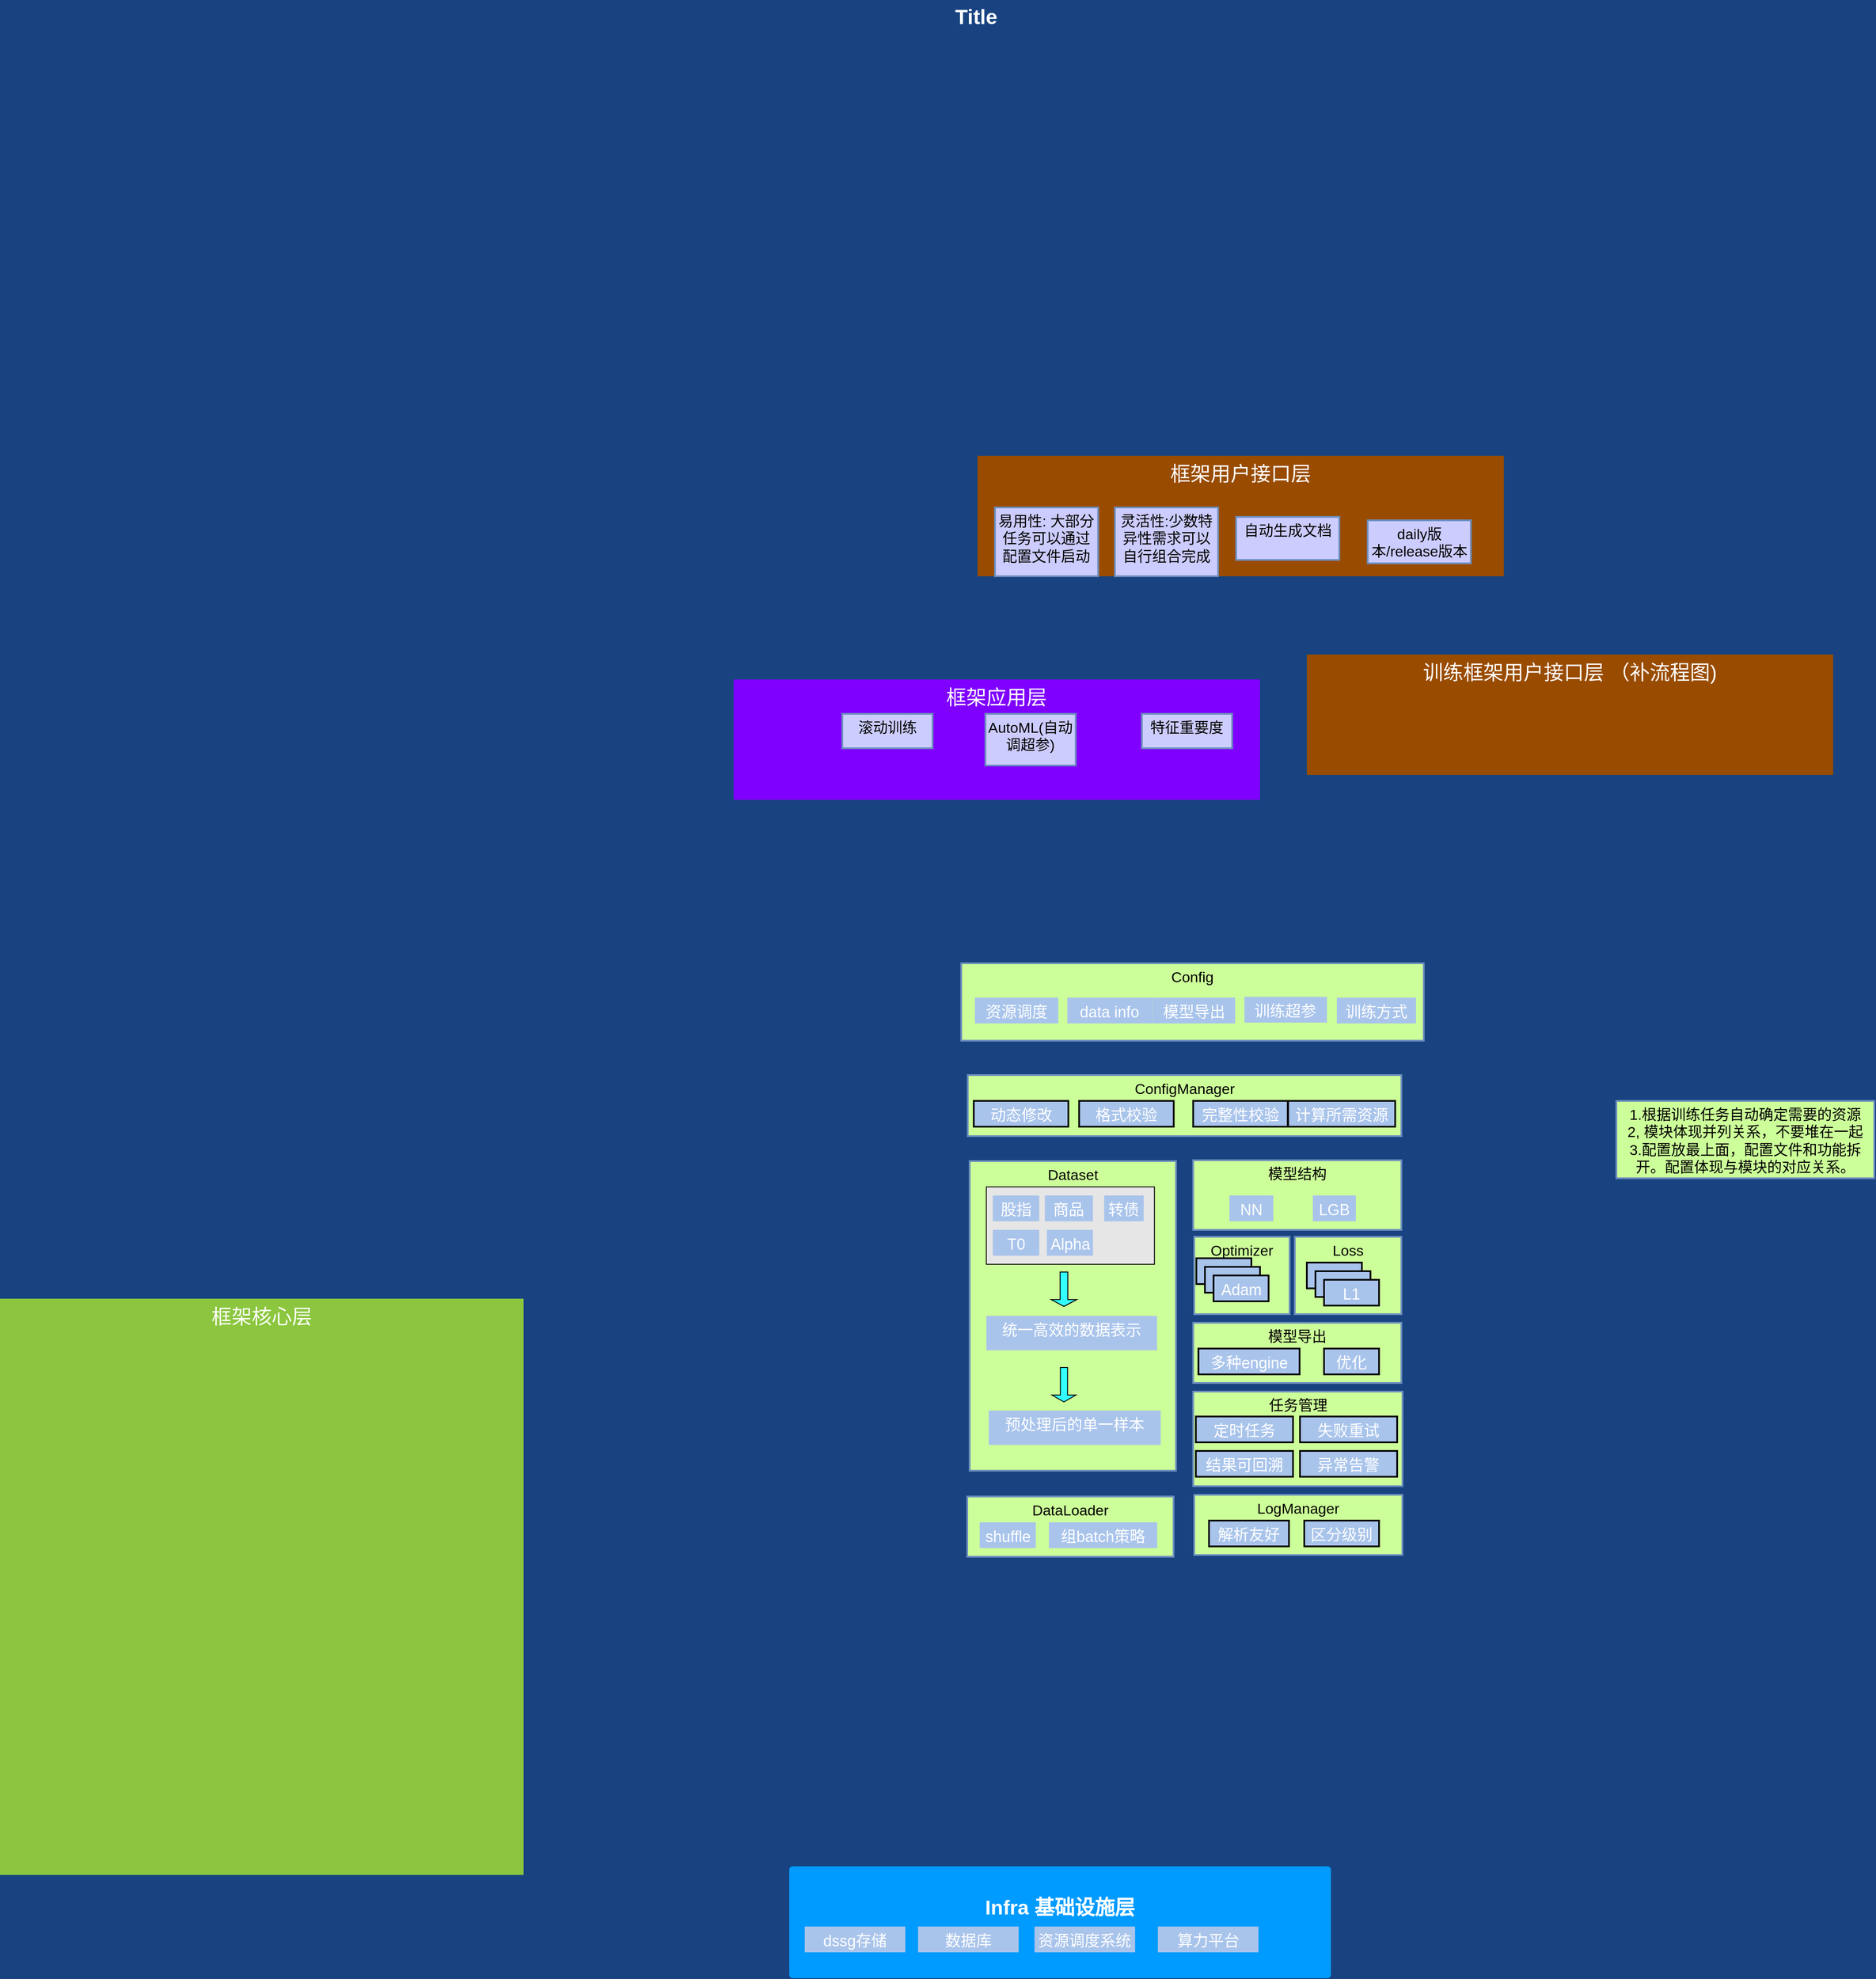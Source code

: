 <mxfile version="20.5.1" type="github">
  <diagram name="Page-1" id="7a6c530e-6e37-e111-ec74-82921da8cc10">
    <mxGraphModel dx="3242.5" dy="762" grid="1" gridSize="10" guides="1" tooltips="1" connect="1" arrows="1" fold="1" page="1" pageScale="1.5" pageWidth="1169" pageHeight="826" background="#184380" math="0" shadow="0">
      <root>
        <mxCell id="0" style=";html=1;" />
        <mxCell id="1" style=";html=1;" parent="0" />
        <mxCell id="kwQJGnW7rMRghw4AtgN5-2" value="&lt;h3&gt;Infra 基础设施层&lt;/h3&gt;" style="whiteSpace=wrap;html=1;rounded=1;shadow=0;strokeColor=none;strokeWidth=2;fillColor=#009BFF;fontSize=20;fontColor=#FFFFFF;align=center;arcSize=3;verticalAlign=top;spacingTop=4;" parent="1" vertex="1">
          <mxGeometry x="658" y="2210" width="630" height="130" as="geometry" />
        </mxCell>
        <mxCell id="23046e2b9bb16c14-84" value="&lt;font style=&quot;font-size: 18px;&quot;&gt;dssg存储&lt;/font&gt;" style="rounded=0;whiteSpace=wrap;html=1;shadow=0;strokeWidth=2;fillColor=#A9C4EB;fontSize=12;fontColor=#FFFFFF;align=center;strokeColor=none;arcSize=6;verticalAlign=top;" parent="1" vertex="1">
          <mxGeometry x="676" y="2280" width="117" height="30" as="geometry" />
        </mxCell>
        <mxCell id="23046e2b9bb16c14-113" value="Title" style="text;strokeColor=none;fillColor=none;html=1;fontSize=24;fontStyle=1;verticalAlign=middle;align=center;rounded=0;shadow=0;fontColor=#FFFFFF;" parent="1" vertex="1">
          <mxGeometry x="120" y="40" width="1510" height="40" as="geometry" />
        </mxCell>
        <mxCell id="kwQJGnW7rMRghw4AtgN5-5" value="&lt;span style=&quot;font-size: 18px;&quot;&gt;算力平台&lt;/span&gt;" style="rounded=0;whiteSpace=wrap;html=1;shadow=0;strokeWidth=2;fillColor=#A9C4EB;fontSize=12;fontColor=#FFFFFF;align=center;strokeColor=none;arcSize=6;verticalAlign=top;" parent="1" vertex="1">
          <mxGeometry x="1086.75" y="2280" width="117" height="30" as="geometry" />
        </mxCell>
        <mxCell id="kwQJGnW7rMRghw4AtgN5-6" value="&lt;font style=&quot;font-size: 23.4px;&quot;&gt;框架核心层&lt;/font&gt;" style="rounded=0;whiteSpace=wrap;html=1;shadow=0;strokeWidth=2;fillColor=#8BC63E;fontSize=12;fontColor=#FFFFFF;align=center;strokeColor=none;arcSize=6;verticalAlign=top;" parent="1" vertex="1">
          <mxGeometry x="-260" y="1550" width="609" height="670" as="geometry" />
        </mxCell>
        <mxCell id="kwQJGnW7rMRghw4AtgN5-15" value="&lt;span style=&quot;font-size: 17px;&quot;&gt;Dataset&lt;/span&gt;" style="rounded=0;whiteSpace=wrap;html=1;shadow=0;strokeWidth=2;fillColor=#CCFF99;fontSize=12;align=center;strokeColor=#6c8ebf;arcSize=6;verticalAlign=top;" parent="1" vertex="1">
          <mxGeometry x="867.81" y="1390" width="240" height="360" as="geometry" />
        </mxCell>
        <mxCell id="kwQJGnW7rMRghw4AtgN5-16" value="&lt;span style=&quot;font-size: 17px;&quot;&gt;DataLoader&lt;/span&gt;" style="rounded=0;whiteSpace=wrap;html=1;shadow=0;strokeWidth=2;fillColor=#CCFF99;fontSize=12;align=center;strokeColor=#6c8ebf;arcSize=6;verticalAlign=top;" parent="1" vertex="1">
          <mxGeometry x="865" y="1780" width="240" height="70" as="geometry" />
        </mxCell>
        <mxCell id="kwQJGnW7rMRghw4AtgN5-17" value="&lt;span style=&quot;font-size: 18px;&quot;&gt;统一高效的数据表示&lt;/span&gt;" style="rounded=0;whiteSpace=wrap;html=1;shadow=0;strokeWidth=2;fillColor=#A9C4EB;fontSize=12;fontColor=#FFFFFF;align=center;strokeColor=none;arcSize=6;verticalAlign=top;" parent="1" vertex="1">
          <mxGeometry x="887.25" y="1570" width="198.5" height="40" as="geometry" />
        </mxCell>
        <mxCell id="kwQJGnW7rMRghw4AtgN5-26" value="" style="verticalLabelPosition=bottom;verticalAlign=top;html=1;shape=mxgraph.basic.rect;fillColor2=none;strokeWidth=1;size=20;indent=5;fontSize=17;fillColor=#E6E6E6;" parent="1" vertex="1">
          <mxGeometry x="887.25" y="1420" width="195.5" height="90" as="geometry" />
        </mxCell>
        <mxCell id="kwQJGnW7rMRghw4AtgN5-18" value="&lt;span style=&quot;font-size: 18px;&quot;&gt;T0&lt;/span&gt;" style="rounded=0;whiteSpace=wrap;html=1;shadow=0;strokeWidth=2;fillColor=#A9C4EB;fontSize=12;fontColor=#FFFFFF;align=center;strokeColor=none;arcSize=6;verticalAlign=top;" parent="1" vertex="1">
          <mxGeometry x="894.75" y="1470" width="54" height="30" as="geometry" />
        </mxCell>
        <mxCell id="kwQJGnW7rMRghw4AtgN5-19" value="&lt;span style=&quot;font-size: 18px;&quot;&gt;股指&lt;/span&gt;" style="rounded=0;whiteSpace=wrap;html=1;shadow=0;strokeWidth=2;fillColor=#A9C4EB;fontSize=12;fontColor=#FFFFFF;align=center;strokeColor=none;arcSize=6;verticalAlign=top;" parent="1" vertex="1">
          <mxGeometry x="894.75" y="1430" width="54" height="30" as="geometry" />
        </mxCell>
        <mxCell id="kwQJGnW7rMRghw4AtgN5-20" value="&lt;span style=&quot;font-size: 18px;&quot;&gt;商品&lt;/span&gt;" style="rounded=0;whiteSpace=wrap;html=1;shadow=0;strokeWidth=2;fillColor=#A9C4EB;fontSize=12;fontColor=#FFFFFF;align=center;strokeColor=none;arcSize=6;verticalAlign=top;" parent="1" vertex="1">
          <mxGeometry x="955.25" y="1430" width="56" height="30" as="geometry" />
        </mxCell>
        <mxCell id="kwQJGnW7rMRghw4AtgN5-21" value="&lt;span style=&quot;font-size: 18px;&quot;&gt;Alpha&lt;/span&gt;" style="rounded=0;whiteSpace=wrap;html=1;shadow=0;strokeWidth=2;fillColor=#A9C4EB;fontSize=12;fontColor=#FFFFFF;align=center;strokeColor=none;arcSize=6;verticalAlign=top;" parent="1" vertex="1">
          <mxGeometry x="957.63" y="1470" width="53.62" height="30" as="geometry" />
        </mxCell>
        <mxCell id="kwQJGnW7rMRghw4AtgN5-25" value="&lt;span style=&quot;font-size: 18px;&quot;&gt;转债&lt;/span&gt;" style="rounded=0;whiteSpace=wrap;html=1;shadow=0;strokeWidth=2;fillColor=#A9C4EB;fontSize=12;fontColor=#FFFFFF;align=center;strokeColor=none;arcSize=6;verticalAlign=top;" parent="1" vertex="1">
          <mxGeometry x="1024.25" y="1430" width="46" height="30" as="geometry" />
        </mxCell>
        <mxCell id="kwQJGnW7rMRghw4AtgN5-30" value="" style="shape=singleArrow;direction=south;whiteSpace=wrap;html=1;fontSize=17;fillColor=#33FFFF;" parent="1" vertex="1">
          <mxGeometry x="962.5" y="1519" width="30" height="40" as="geometry" />
        </mxCell>
        <mxCell id="kwQJGnW7rMRghw4AtgN5-31" value="&lt;font style=&quot;font-size: 18px;&quot;&gt;预处理后的单一样本&lt;/font&gt;" style="rounded=0;whiteSpace=wrap;html=1;shadow=0;strokeWidth=2;fillColor=#A9C4EB;fontSize=12;fontColor=#FFFFFF;align=center;strokeColor=none;arcSize=6;verticalAlign=top;" parent="1" vertex="1">
          <mxGeometry x="890" y="1680" width="200" height="40" as="geometry" />
        </mxCell>
        <mxCell id="kwQJGnW7rMRghw4AtgN5-33" value="" style="shape=singleArrow;direction=south;whiteSpace=wrap;html=1;fontSize=17;fillColor=#33FFFF;" parent="1" vertex="1">
          <mxGeometry x="963.5" y="1630" width="28" height="40" as="geometry" />
        </mxCell>
        <mxCell id="kwQJGnW7rMRghw4AtgN5-35" value="&lt;span style=&quot;font-size: 18px;&quot;&gt;shuffle&lt;/span&gt;" style="rounded=0;whiteSpace=wrap;html=1;shadow=0;strokeWidth=2;fillColor=#A9C4EB;fontSize=12;fontColor=#FFFFFF;align=center;strokeColor=none;arcSize=6;verticalAlign=top;" parent="1" vertex="1">
          <mxGeometry x="879.5" y="1810" width="65.25" height="30" as="geometry" />
        </mxCell>
        <mxCell id="kwQJGnW7rMRghw4AtgN5-36" value="&lt;span style=&quot;font-size: 18px;&quot;&gt;组batch策略&lt;/span&gt;" style="rounded=0;whiteSpace=wrap;html=1;shadow=0;strokeWidth=2;fillColor=#A9C4EB;fontSize=12;fontColor=#FFFFFF;align=center;strokeColor=none;arcSize=6;verticalAlign=top;" parent="1" vertex="1">
          <mxGeometry x="960" y="1810" width="126" height="30" as="geometry" />
        </mxCell>
        <mxCell id="kwQJGnW7rMRghw4AtgN5-43" value="&lt;font style=&quot;font-size: 23.4px;&quot;&gt;框架应用层&lt;/font&gt;" style="rounded=0;whiteSpace=wrap;html=1;shadow=0;strokeWidth=2;fillColor=#7F00FF;fontSize=12;fontColor=#FFFFFF;align=center;strokeColor=none;arcSize=6;verticalAlign=top;" parent="1" vertex="1">
          <mxGeometry x="593.31" y="830" width="612.19" height="140" as="geometry" />
        </mxCell>
        <mxCell id="kwQJGnW7rMRghw4AtgN5-48" value="&lt;span style=&quot;font-size: 17px;&quot;&gt;滚动训练&lt;/span&gt;" style="rounded=0;whiteSpace=wrap;html=1;shadow=0;strokeWidth=2;fillColor=#CCCCFF;fontSize=12;align=center;strokeColor=#6c8ebf;arcSize=6;verticalAlign=top;" parent="1" vertex="1">
          <mxGeometry x="719.67" y="870" width="105" height="40" as="geometry" />
        </mxCell>
        <mxCell id="YVUOExllKkYq9agr7nlW-1" value="&lt;span style=&quot;font-size: 17px;&quot;&gt;特征重要度&lt;/span&gt;" style="rounded=0;whiteSpace=wrap;html=1;shadow=0;strokeWidth=2;fillColor=#CCCCFF;fontSize=12;align=center;strokeColor=#6c8ebf;arcSize=6;verticalAlign=top;" vertex="1" parent="1">
          <mxGeometry x="1068.11" y="870" width="105" height="40" as="geometry" />
        </mxCell>
        <mxCell id="YVUOExllKkYq9agr7nlW-2" value="&lt;span style=&quot;font-size: 17px;&quot;&gt;ConfigManager&lt;/span&gt;" style="rounded=0;whiteSpace=wrap;html=1;shadow=0;strokeWidth=2;fillColor=#CCFF99;fontSize=12;align=center;strokeColor=#6c8ebf;arcSize=6;verticalAlign=top;" vertex="1" parent="1">
          <mxGeometry x="865.6" y="1290" width="504.4" height="71" as="geometry" />
        </mxCell>
        <mxCell id="YVUOExllKkYq9agr7nlW-3" value="&lt;span style=&quot;font-size: 18px;&quot;&gt;格式校验&lt;/span&gt;" style="rounded=0;whiteSpace=wrap;html=1;shadow=0;strokeWidth=2;fillColor=#A9C4EB;fontSize=12;fontColor=#FFFFFF;align=center;strokeColor=default;arcSize=6;verticalAlign=top;" vertex="1" parent="1">
          <mxGeometry x="995.17" y="1320" width="110" height="30" as="geometry" />
        </mxCell>
        <mxCell id="YVUOExllKkYq9agr7nlW-4" value="&lt;span style=&quot;font-size: 18px;&quot;&gt;动态修改&lt;/span&gt;" style="rounded=0;whiteSpace=wrap;html=1;shadow=0;strokeWidth=2;fillColor=#A9C4EB;fontSize=12;fontColor=#FFFFFF;align=center;strokeColor=default;arcSize=6;verticalAlign=top;" vertex="1" parent="1">
          <mxGeometry x="872.6" y="1320" width="110" height="30" as="geometry" />
        </mxCell>
        <mxCell id="YVUOExllKkYq9agr7nlW-6" value="&lt;span style=&quot;font-size: 17px;&quot;&gt;Config&lt;/span&gt;" style="rounded=0;whiteSpace=wrap;html=1;shadow=0;strokeWidth=2;fillColor=#CCFF99;fontSize=12;align=center;strokeColor=#6c8ebf;arcSize=6;verticalAlign=top;" vertex="1" parent="1">
          <mxGeometry x="858.05" y="1160" width="537.95" height="90" as="geometry" />
        </mxCell>
        <mxCell id="YVUOExllKkYq9agr7nlW-7" value="&lt;span style=&quot;font-size: 18px;&quot;&gt;资源调度&lt;/span&gt;" style="rounded=0;whiteSpace=wrap;html=1;shadow=0;strokeWidth=2;fillColor=#A9C4EB;fontSize=12;fontColor=#FFFFFF;align=center;strokeColor=none;arcSize=6;verticalAlign=top;" vertex="1" parent="1">
          <mxGeometry x="873.91" y="1200" width="97" height="30" as="geometry" />
        </mxCell>
        <mxCell id="YVUOExllKkYq9agr7nlW-8" value="&lt;span style=&quot;font-size: 18px;&quot;&gt;训练超参&lt;/span&gt;" style="rounded=0;whiteSpace=wrap;html=1;shadow=0;strokeWidth=2;fillColor=#A9C4EB;fontSize=12;fontColor=#FFFFFF;align=center;strokeColor=none;arcSize=6;verticalAlign=top;" vertex="1" parent="1">
          <mxGeometry x="1187.41" y="1199" width="96" height="30" as="geometry" />
        </mxCell>
        <mxCell id="YVUOExllKkYq9agr7nlW-9" value="&lt;span style=&quot;font-size: 18px;&quot;&gt;完整性校验&lt;/span&gt;" style="rounded=0;whiteSpace=wrap;html=1;shadow=0;strokeWidth=2;fillColor=#A9C4EB;fontSize=12;fontColor=#FFFFFF;align=center;strokeColor=default;arcSize=6;verticalAlign=top;" vertex="1" parent="1">
          <mxGeometry x="1127.81" y="1320" width="110" height="30" as="geometry" />
        </mxCell>
        <mxCell id="YVUOExllKkYq9agr7nlW-10" value="&lt;span style=&quot;font-size: 18px;&quot;&gt;data info&lt;/span&gt;" style="rounded=0;whiteSpace=wrap;html=1;shadow=0;strokeWidth=2;fillColor=#A9C4EB;fontSize=12;fontColor=#FFFFFF;align=center;strokeColor=none;arcSize=6;verticalAlign=top;" vertex="1" parent="1">
          <mxGeometry x="981.41" y="1200" width="99" height="30" as="geometry" />
        </mxCell>
        <mxCell id="YVUOExllKkYq9agr7nlW-11" value="&lt;span style=&quot;font-size: 18px;&quot;&gt;训练方式&lt;/span&gt;" style="rounded=0;whiteSpace=wrap;html=1;shadow=0;strokeWidth=2;fillColor=#A9C4EB;fontSize=12;fontColor=#FFFFFF;align=center;strokeColor=none;arcSize=6;verticalAlign=top;" vertex="1" parent="1">
          <mxGeometry x="1294.91" y="1200" width="92.09" height="30" as="geometry" />
        </mxCell>
        <mxCell id="YVUOExllKkYq9agr7nlW-12" value="&lt;span style=&quot;font-size: 18px;&quot;&gt;模型导出&lt;/span&gt;" style="rounded=0;whiteSpace=wrap;html=1;shadow=0;strokeWidth=2;fillColor=#A9C4EB;fontSize=12;fontColor=#FFFFFF;align=center;strokeColor=none;arcSize=6;verticalAlign=top;" vertex="1" parent="1">
          <mxGeometry x="1080.6" y="1200" width="96" height="30" as="geometry" />
        </mxCell>
        <mxCell id="YVUOExllKkYq9agr7nlW-15" value="&lt;span style=&quot;font-size: 18px;&quot;&gt;计算所需资源&lt;/span&gt;" style="rounded=0;whiteSpace=wrap;html=1;shadow=0;strokeWidth=2;fillColor=#A9C4EB;fontSize=12;fontColor=#FFFFFF;align=center;strokeColor=default;arcSize=6;verticalAlign=top;" vertex="1" parent="1">
          <mxGeometry x="1238.25" y="1320" width="124.5" height="30" as="geometry" />
        </mxCell>
        <mxCell id="YVUOExllKkYq9agr7nlW-24" value="&lt;span style=&quot;font-size: 17px;&quot;&gt;AutoML(自动调超参)&lt;/span&gt;" style="rounded=0;whiteSpace=wrap;html=1;shadow=0;strokeWidth=2;fillColor=#CCCCFF;fontSize=12;align=center;strokeColor=#6c8ebf;arcSize=6;verticalAlign=top;" vertex="1" parent="1">
          <mxGeometry x="886.17" y="870" width="105" height="60" as="geometry" />
        </mxCell>
        <mxCell id="YVUOExllKkYq9agr7nlW-29" value="&lt;span style=&quot;font-size: 17px;&quot;&gt;模型结构&lt;/span&gt;" style="rounded=0;whiteSpace=wrap;html=1;shadow=0;strokeWidth=2;fillColor=#CCFF99;fontSize=12;align=center;strokeColor=#6c8ebf;arcSize=6;verticalAlign=top;" vertex="1" parent="1">
          <mxGeometry x="1127.81" y="1389" width="242.19" height="81" as="geometry" />
        </mxCell>
        <mxCell id="YVUOExllKkYq9agr7nlW-30" value="&lt;span style=&quot;font-size: 18px;&quot;&gt;NN&lt;/span&gt;" style="rounded=0;whiteSpace=wrap;html=1;shadow=0;strokeWidth=2;fillColor=#A9C4EB;fontSize=12;fontColor=#FFFFFF;align=center;strokeColor=none;arcSize=6;verticalAlign=top;" vertex="1" parent="1">
          <mxGeometry x="1170" y="1430" width="51" height="30" as="geometry" />
        </mxCell>
        <mxCell id="YVUOExllKkYq9agr7nlW-31" value="&lt;span style=&quot;font-size: 18px;&quot;&gt;LGB&lt;/span&gt;" style="rounded=0;whiteSpace=wrap;html=1;shadow=0;strokeWidth=2;fillColor=#A9C4EB;fontSize=12;fontColor=#FFFFFF;align=center;strokeColor=none;arcSize=6;verticalAlign=top;" vertex="1" parent="1">
          <mxGeometry x="1267" y="1430" width="50" height="30" as="geometry" />
        </mxCell>
        <mxCell id="YVUOExllKkYq9agr7nlW-32" value="&lt;span style=&quot;font-size: 17px;&quot;&gt;Loss&lt;/span&gt;" style="rounded=0;whiteSpace=wrap;html=1;shadow=0;strokeWidth=2;fillColor=#CCFF99;fontSize=12;align=center;strokeColor=#6c8ebf;arcSize=6;verticalAlign=top;" vertex="1" parent="1">
          <mxGeometry x="1246" y="1478" width="124" height="90" as="geometry" />
        </mxCell>
        <mxCell id="YVUOExllKkYq9agr7nlW-33" value="&lt;span style=&quot;font-size: 17px;&quot;&gt;Optimizer&lt;/span&gt;" style="rounded=0;whiteSpace=wrap;html=1;shadow=0;strokeWidth=2;fillColor=#CCFF99;fontSize=12;align=center;strokeColor=#6c8ebf;arcSize=6;verticalAlign=top;" vertex="1" parent="1">
          <mxGeometry x="1129" y="1478" width="111" height="90" as="geometry" />
        </mxCell>
        <mxCell id="YVUOExllKkYq9agr7nlW-34" value="&lt;span style=&quot;font-size: 18px;&quot;&gt;L1&lt;/span&gt;" style="rounded=0;whiteSpace=wrap;html=1;shadow=0;strokeWidth=2;fillColor=#A9C4EB;fontSize=12;fontColor=#FFFFFF;align=center;strokeColor=default;arcSize=6;verticalAlign=top;" vertex="1" parent="1">
          <mxGeometry x="1260" y="1508" width="64" height="30" as="geometry" />
        </mxCell>
        <mxCell id="YVUOExllKkYq9agr7nlW-35" value="&lt;span style=&quot;font-size: 18px;&quot;&gt;L1&lt;/span&gt;" style="rounded=0;whiteSpace=wrap;html=1;shadow=0;strokeWidth=2;fillColor=#A9C4EB;fontSize=12;fontColor=#FFFFFF;align=center;strokeColor=default;arcSize=6;verticalAlign=top;" vertex="1" parent="1">
          <mxGeometry x="1270" y="1518" width="64" height="30" as="geometry" />
        </mxCell>
        <mxCell id="YVUOExllKkYq9agr7nlW-36" value="&lt;span style=&quot;font-size: 18px;&quot;&gt;L1&lt;/span&gt;" style="rounded=0;whiteSpace=wrap;html=1;shadow=0;strokeWidth=2;fillColor=#A9C4EB;fontSize=12;fontColor=#FFFFFF;align=center;strokeColor=default;arcSize=6;verticalAlign=top;" vertex="1" parent="1">
          <mxGeometry x="1280" y="1528" width="64" height="30" as="geometry" />
        </mxCell>
        <mxCell id="YVUOExllKkYq9agr7nlW-37" value="&lt;span style=&quot;font-size: 18px;&quot;&gt;Adam&lt;/span&gt;" style="rounded=0;whiteSpace=wrap;html=1;shadow=0;strokeWidth=2;fillColor=#A9C4EB;fontSize=12;fontColor=#FFFFFF;align=center;strokeColor=default;arcSize=6;verticalAlign=top;" vertex="1" parent="1">
          <mxGeometry x="1131.5" y="1503" width="64" height="30" as="geometry" />
        </mxCell>
        <mxCell id="YVUOExllKkYq9agr7nlW-38" value="&lt;span style=&quot;font-size: 18px;&quot;&gt;Adam&lt;/span&gt;" style="rounded=0;whiteSpace=wrap;html=1;shadow=0;strokeWidth=2;fillColor=#A9C4EB;fontSize=12;fontColor=#FFFFFF;align=center;strokeColor=default;arcSize=6;verticalAlign=top;" vertex="1" parent="1">
          <mxGeometry x="1141.5" y="1513" width="64" height="30" as="geometry" />
        </mxCell>
        <mxCell id="YVUOExllKkYq9agr7nlW-39" value="&lt;span style=&quot;font-size: 18px;&quot;&gt;Adam&lt;/span&gt;" style="rounded=0;whiteSpace=wrap;html=1;shadow=0;strokeWidth=2;fillColor=#A9C4EB;fontSize=12;fontColor=#FFFFFF;align=center;strokeColor=default;arcSize=6;verticalAlign=top;" vertex="1" parent="1">
          <mxGeometry x="1151.5" y="1523" width="64" height="30" as="geometry" />
        </mxCell>
        <mxCell id="YVUOExllKkYq9agr7nlW-40" value="&lt;span style=&quot;font-size: 17px;&quot;&gt;模型导出&lt;/span&gt;" style="rounded=0;whiteSpace=wrap;html=1;shadow=0;strokeWidth=2;fillColor=#CCFF99;fontSize=12;align=center;strokeColor=#6c8ebf;arcSize=6;verticalAlign=top;" vertex="1" parent="1">
          <mxGeometry x="1127.81" y="1578" width="242.19" height="70" as="geometry" />
        </mxCell>
        <mxCell id="YVUOExllKkYq9agr7nlW-41" value="&lt;span style=&quot;font-size: 18px;&quot;&gt;多种engine&lt;/span&gt;" style="rounded=0;whiteSpace=wrap;html=1;shadow=0;strokeWidth=2;fillColor=#A9C4EB;fontSize=12;fontColor=#FFFFFF;align=center;strokeColor=default;arcSize=6;verticalAlign=top;" vertex="1" parent="1">
          <mxGeometry x="1133.9" y="1608" width="117.65" height="30" as="geometry" />
        </mxCell>
        <mxCell id="YVUOExllKkYq9agr7nlW-42" value="&lt;span style=&quot;font-size: 18px;&quot;&gt;优化&lt;/span&gt;" style="rounded=0;whiteSpace=wrap;html=1;shadow=0;strokeWidth=2;fillColor=#A9C4EB;fontSize=12;fontColor=#FFFFFF;align=center;strokeColor=default;arcSize=6;verticalAlign=top;" vertex="1" parent="1">
          <mxGeometry x="1280" y="1608" width="64" height="30" as="geometry" />
        </mxCell>
        <mxCell id="YVUOExllKkYq9agr7nlW-43" value="&lt;span style=&quot;font-size: 17px;&quot;&gt;任务管理&lt;/span&gt;" style="rounded=0;whiteSpace=wrap;html=1;shadow=0;strokeWidth=2;fillColor=#CCFF99;fontSize=12;align=center;strokeColor=#6c8ebf;arcSize=6;verticalAlign=top;" vertex="1" parent="1">
          <mxGeometry x="1127.81" y="1658" width="243.5" height="110" as="geometry" />
        </mxCell>
        <mxCell id="YVUOExllKkYq9agr7nlW-44" value="&lt;span style=&quot;font-size: 18px;&quot;&gt;结果可回溯&lt;/span&gt;" style="rounded=0;whiteSpace=wrap;html=1;shadow=0;strokeWidth=2;fillColor=#A9C4EB;fontSize=12;fontColor=#FFFFFF;align=center;strokeColor=default;arcSize=6;verticalAlign=top;" vertex="1" parent="1">
          <mxGeometry x="1130.91" y="1727" width="113" height="30" as="geometry" />
        </mxCell>
        <mxCell id="YVUOExllKkYq9agr7nlW-45" value="&lt;span style=&quot;font-size: 17px;&quot;&gt;LogManager&lt;/span&gt;" style="rounded=0;whiteSpace=wrap;html=1;shadow=0;strokeWidth=2;fillColor=#CCFF99;fontSize=12;align=center;strokeColor=#6c8ebf;arcSize=6;verticalAlign=top;" vertex="1" parent="1">
          <mxGeometry x="1129" y="1778" width="242.19" height="70" as="geometry" />
        </mxCell>
        <mxCell id="YVUOExllKkYq9agr7nlW-46" value="&lt;span style=&quot;font-size: 18px;&quot;&gt;定时任务&lt;/span&gt;" style="rounded=0;whiteSpace=wrap;html=1;shadow=0;strokeWidth=2;fillColor=#A9C4EB;fontSize=12;fontColor=#FFFFFF;align=center;strokeColor=default;arcSize=6;verticalAlign=top;" vertex="1" parent="1">
          <mxGeometry x="1130.91" y="1687" width="113" height="30" as="geometry" />
        </mxCell>
        <mxCell id="YVUOExllKkYq9agr7nlW-47" value="&lt;span style=&quot;font-size: 18px;&quot;&gt;失败重试&lt;/span&gt;" style="rounded=0;whiteSpace=wrap;html=1;shadow=0;strokeWidth=2;fillColor=#A9C4EB;fontSize=12;fontColor=#FFFFFF;align=center;strokeColor=default;arcSize=6;verticalAlign=top;" vertex="1" parent="1">
          <mxGeometry x="1252.06" y="1687" width="113" height="30" as="geometry" />
        </mxCell>
        <mxCell id="YVUOExllKkYq9agr7nlW-48" value="&lt;font style=&quot;font-size: 18px;&quot;&gt;解析友好&lt;/font&gt;" style="rounded=0;whiteSpace=wrap;html=1;shadow=0;strokeWidth=2;fillColor=#A9C4EB;fontSize=12;fontColor=#FFFFFF;align=center;strokeColor=default;arcSize=6;verticalAlign=top;" vertex="1" parent="1">
          <mxGeometry x="1146.22" y="1808" width="93" height="30" as="geometry" />
        </mxCell>
        <mxCell id="YVUOExllKkYq9agr7nlW-49" value="&lt;span style=&quot;font-size: 18px;&quot;&gt;区分级别&lt;/span&gt;" style="rounded=0;whiteSpace=wrap;html=1;shadow=0;strokeWidth=2;fillColor=#A9C4EB;fontSize=12;fontColor=#FFFFFF;align=center;strokeColor=default;arcSize=6;verticalAlign=top;" vertex="1" parent="1">
          <mxGeometry x="1257.0" y="1808" width="87" height="30" as="geometry" />
        </mxCell>
        <mxCell id="YVUOExllKkYq9agr7nlW-51" value="&lt;font style=&quot;font-size: 23.4px;&quot;&gt;框架用户接口层&lt;/font&gt;" style="rounded=0;whiteSpace=wrap;html=1;shadow=0;strokeWidth=2;fillColor=#994C00;fontSize=12;fontColor=#FFFFFF;align=center;strokeColor=none;arcSize=6;verticalAlign=top;" vertex="1" parent="1">
          <mxGeometry x="877" y="570" width="612.19" height="140" as="geometry" />
        </mxCell>
        <mxCell id="YVUOExllKkYq9agr7nlW-52" value="&lt;span style=&quot;font-size: 17px;&quot;&gt;易用性: 大部分任务可以通过配置文件启动&lt;/span&gt;" style="rounded=0;whiteSpace=wrap;html=1;shadow=0;strokeWidth=2;fillColor=#CCCCFF;fontSize=12;align=center;strokeColor=#6c8ebf;arcSize=6;verticalAlign=top;" vertex="1" parent="1">
          <mxGeometry x="897.28" y="630" width="120" height="80" as="geometry" />
        </mxCell>
        <mxCell id="YVUOExllKkYq9agr7nlW-53" value="&lt;span style=&quot;font-size: 17px;&quot;&gt;灵活性:少数特异性需求可以自行组合完成&lt;/span&gt;" style="rounded=0;whiteSpace=wrap;html=1;shadow=0;strokeWidth=2;fillColor=#CCCCFF;fontSize=12;align=center;strokeColor=#6c8ebf;arcSize=6;verticalAlign=top;" vertex="1" parent="1">
          <mxGeometry x="1036.78" y="630" width="120" height="80" as="geometry" />
        </mxCell>
        <mxCell id="YVUOExllKkYq9agr7nlW-54" value="&lt;span style=&quot;font-size: 17px;&quot;&gt;自动生成文档&lt;/span&gt;" style="rounded=0;whiteSpace=wrap;html=1;shadow=0;strokeWidth=2;fillColor=#CCCCFF;fontSize=12;align=center;strokeColor=#6c8ebf;arcSize=6;verticalAlign=top;" vertex="1" parent="1">
          <mxGeometry x="1177.78" y="641" width="120" height="50" as="geometry" />
        </mxCell>
        <mxCell id="YVUOExllKkYq9agr7nlW-55" value="&lt;span style=&quot;font-size: 17px;&quot;&gt;daily版本/release版本&lt;/span&gt;" style="rounded=0;whiteSpace=wrap;html=1;shadow=0;strokeWidth=2;fillColor=#CCCCFF;fontSize=12;align=center;strokeColor=#6c8ebf;arcSize=6;verticalAlign=top;" vertex="1" parent="1">
          <mxGeometry x="1330.78" y="645" width="120" height="50" as="geometry" />
        </mxCell>
        <mxCell id="YVUOExllKkYq9agr7nlW-56" value="&lt;span style=&quot;font-size: 18px;&quot;&gt;数据库&lt;/span&gt;" style="rounded=0;whiteSpace=wrap;html=1;shadow=0;strokeWidth=2;fillColor=#A9C4EB;fontSize=12;fontColor=#FFFFFF;align=center;strokeColor=none;arcSize=6;verticalAlign=top;" vertex="1" parent="1">
          <mxGeometry x="807.81" y="2280" width="117" height="30" as="geometry" />
        </mxCell>
        <mxCell id="YVUOExllKkYq9agr7nlW-57" value="&lt;span style=&quot;font-size: 18px;&quot;&gt;资源调度系统&lt;/span&gt;" style="rounded=0;whiteSpace=wrap;html=1;shadow=0;strokeWidth=2;fillColor=#A9C4EB;fontSize=12;fontColor=#FFFFFF;align=center;strokeColor=none;arcSize=6;verticalAlign=top;" vertex="1" parent="1">
          <mxGeometry x="943.25" y="2280" width="117" height="30" as="geometry" />
        </mxCell>
        <mxCell id="YVUOExllKkYq9agr7nlW-58" value="&lt;span style=&quot;font-size: 17px;&quot;&gt;1.根据训练任务自动确定需要的资源&lt;br&gt;2, 模块体现并列关系，不要堆在一起&lt;br&gt;3.配置放最上面，配置文件和功能拆开。配置体现与模块的对应关系。&lt;br&gt;&lt;/span&gt;" style="rounded=0;whiteSpace=wrap;html=1;shadow=0;strokeWidth=2;fillColor=#CCFF99;fontSize=12;align=center;strokeColor=#6c8ebf;arcSize=6;verticalAlign=top;" vertex="1" parent="1">
          <mxGeometry x="1620" y="1320" width="300" height="90" as="geometry" />
        </mxCell>
        <mxCell id="YVUOExllKkYq9agr7nlW-59" value="&lt;font style=&quot;font-size: 23.4px;&quot;&gt;训练框架用户接口层 （补流程图)&lt;/font&gt;" style="rounded=0;whiteSpace=wrap;html=1;shadow=0;strokeWidth=2;fillColor=#994C00;fontSize=12;fontColor=#FFFFFF;align=center;strokeColor=none;arcSize=6;verticalAlign=top;" vertex="1" parent="1">
          <mxGeometry x="1260" y="801" width="612.19" height="140" as="geometry" />
        </mxCell>
        <mxCell id="YVUOExllKkYq9agr7nlW-63" value="&lt;span style=&quot;font-size: 18px;&quot;&gt;异常告警&lt;/span&gt;" style="rounded=0;whiteSpace=wrap;html=1;shadow=0;strokeWidth=2;fillColor=#A9C4EB;fontSize=12;fontColor=#FFFFFF;align=center;strokeColor=default;arcSize=6;verticalAlign=top;" vertex="1" parent="1">
          <mxGeometry x="1252.06" y="1727" width="113" height="30" as="geometry" />
        </mxCell>
      </root>
    </mxGraphModel>
  </diagram>
</mxfile>
